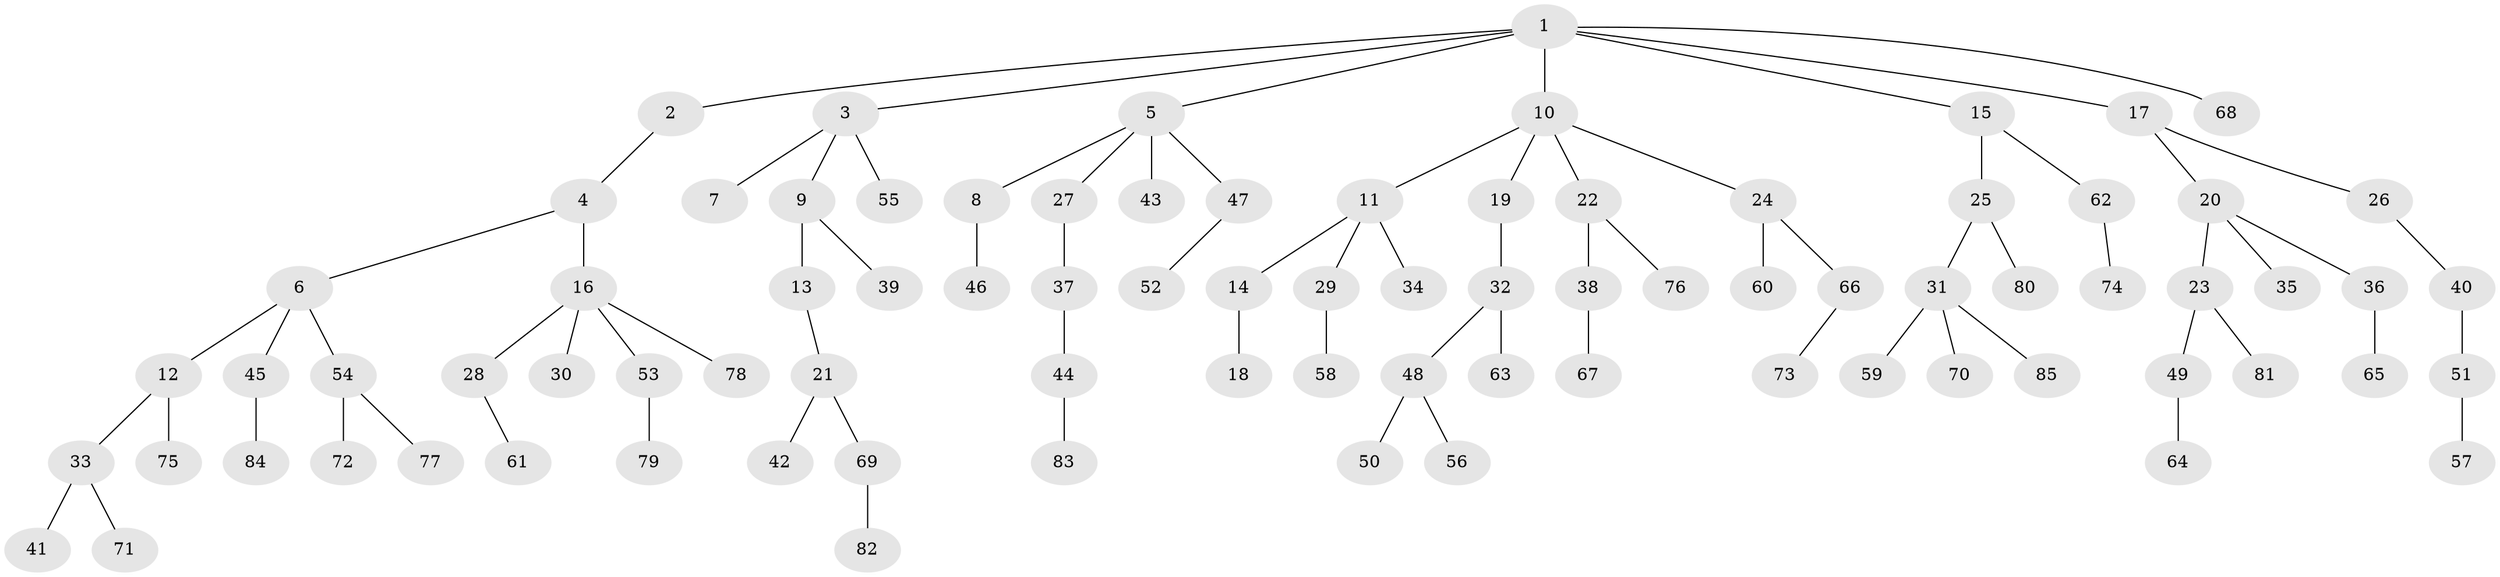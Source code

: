 // coarse degree distribution, {10: 0.017543859649122806, 2: 0.17543859649122806, 3: 0.12280701754385964, 5: 0.03508771929824561, 1: 0.5789473684210527, 6: 0.017543859649122806, 4: 0.05263157894736842}
// Generated by graph-tools (version 1.1) at 2025/42/03/06/25 10:42:02]
// undirected, 85 vertices, 84 edges
graph export_dot {
graph [start="1"]
  node [color=gray90,style=filled];
  1;
  2;
  3;
  4;
  5;
  6;
  7;
  8;
  9;
  10;
  11;
  12;
  13;
  14;
  15;
  16;
  17;
  18;
  19;
  20;
  21;
  22;
  23;
  24;
  25;
  26;
  27;
  28;
  29;
  30;
  31;
  32;
  33;
  34;
  35;
  36;
  37;
  38;
  39;
  40;
  41;
  42;
  43;
  44;
  45;
  46;
  47;
  48;
  49;
  50;
  51;
  52;
  53;
  54;
  55;
  56;
  57;
  58;
  59;
  60;
  61;
  62;
  63;
  64;
  65;
  66;
  67;
  68;
  69;
  70;
  71;
  72;
  73;
  74;
  75;
  76;
  77;
  78;
  79;
  80;
  81;
  82;
  83;
  84;
  85;
  1 -- 2;
  1 -- 3;
  1 -- 5;
  1 -- 10;
  1 -- 15;
  1 -- 17;
  1 -- 68;
  2 -- 4;
  3 -- 7;
  3 -- 9;
  3 -- 55;
  4 -- 6;
  4 -- 16;
  5 -- 8;
  5 -- 27;
  5 -- 43;
  5 -- 47;
  6 -- 12;
  6 -- 45;
  6 -- 54;
  8 -- 46;
  9 -- 13;
  9 -- 39;
  10 -- 11;
  10 -- 19;
  10 -- 22;
  10 -- 24;
  11 -- 14;
  11 -- 29;
  11 -- 34;
  12 -- 33;
  12 -- 75;
  13 -- 21;
  14 -- 18;
  15 -- 25;
  15 -- 62;
  16 -- 28;
  16 -- 30;
  16 -- 53;
  16 -- 78;
  17 -- 20;
  17 -- 26;
  19 -- 32;
  20 -- 23;
  20 -- 35;
  20 -- 36;
  21 -- 42;
  21 -- 69;
  22 -- 38;
  22 -- 76;
  23 -- 49;
  23 -- 81;
  24 -- 60;
  24 -- 66;
  25 -- 31;
  25 -- 80;
  26 -- 40;
  27 -- 37;
  28 -- 61;
  29 -- 58;
  31 -- 59;
  31 -- 70;
  31 -- 85;
  32 -- 48;
  32 -- 63;
  33 -- 41;
  33 -- 71;
  36 -- 65;
  37 -- 44;
  38 -- 67;
  40 -- 51;
  44 -- 83;
  45 -- 84;
  47 -- 52;
  48 -- 50;
  48 -- 56;
  49 -- 64;
  51 -- 57;
  53 -- 79;
  54 -- 72;
  54 -- 77;
  62 -- 74;
  66 -- 73;
  69 -- 82;
}
